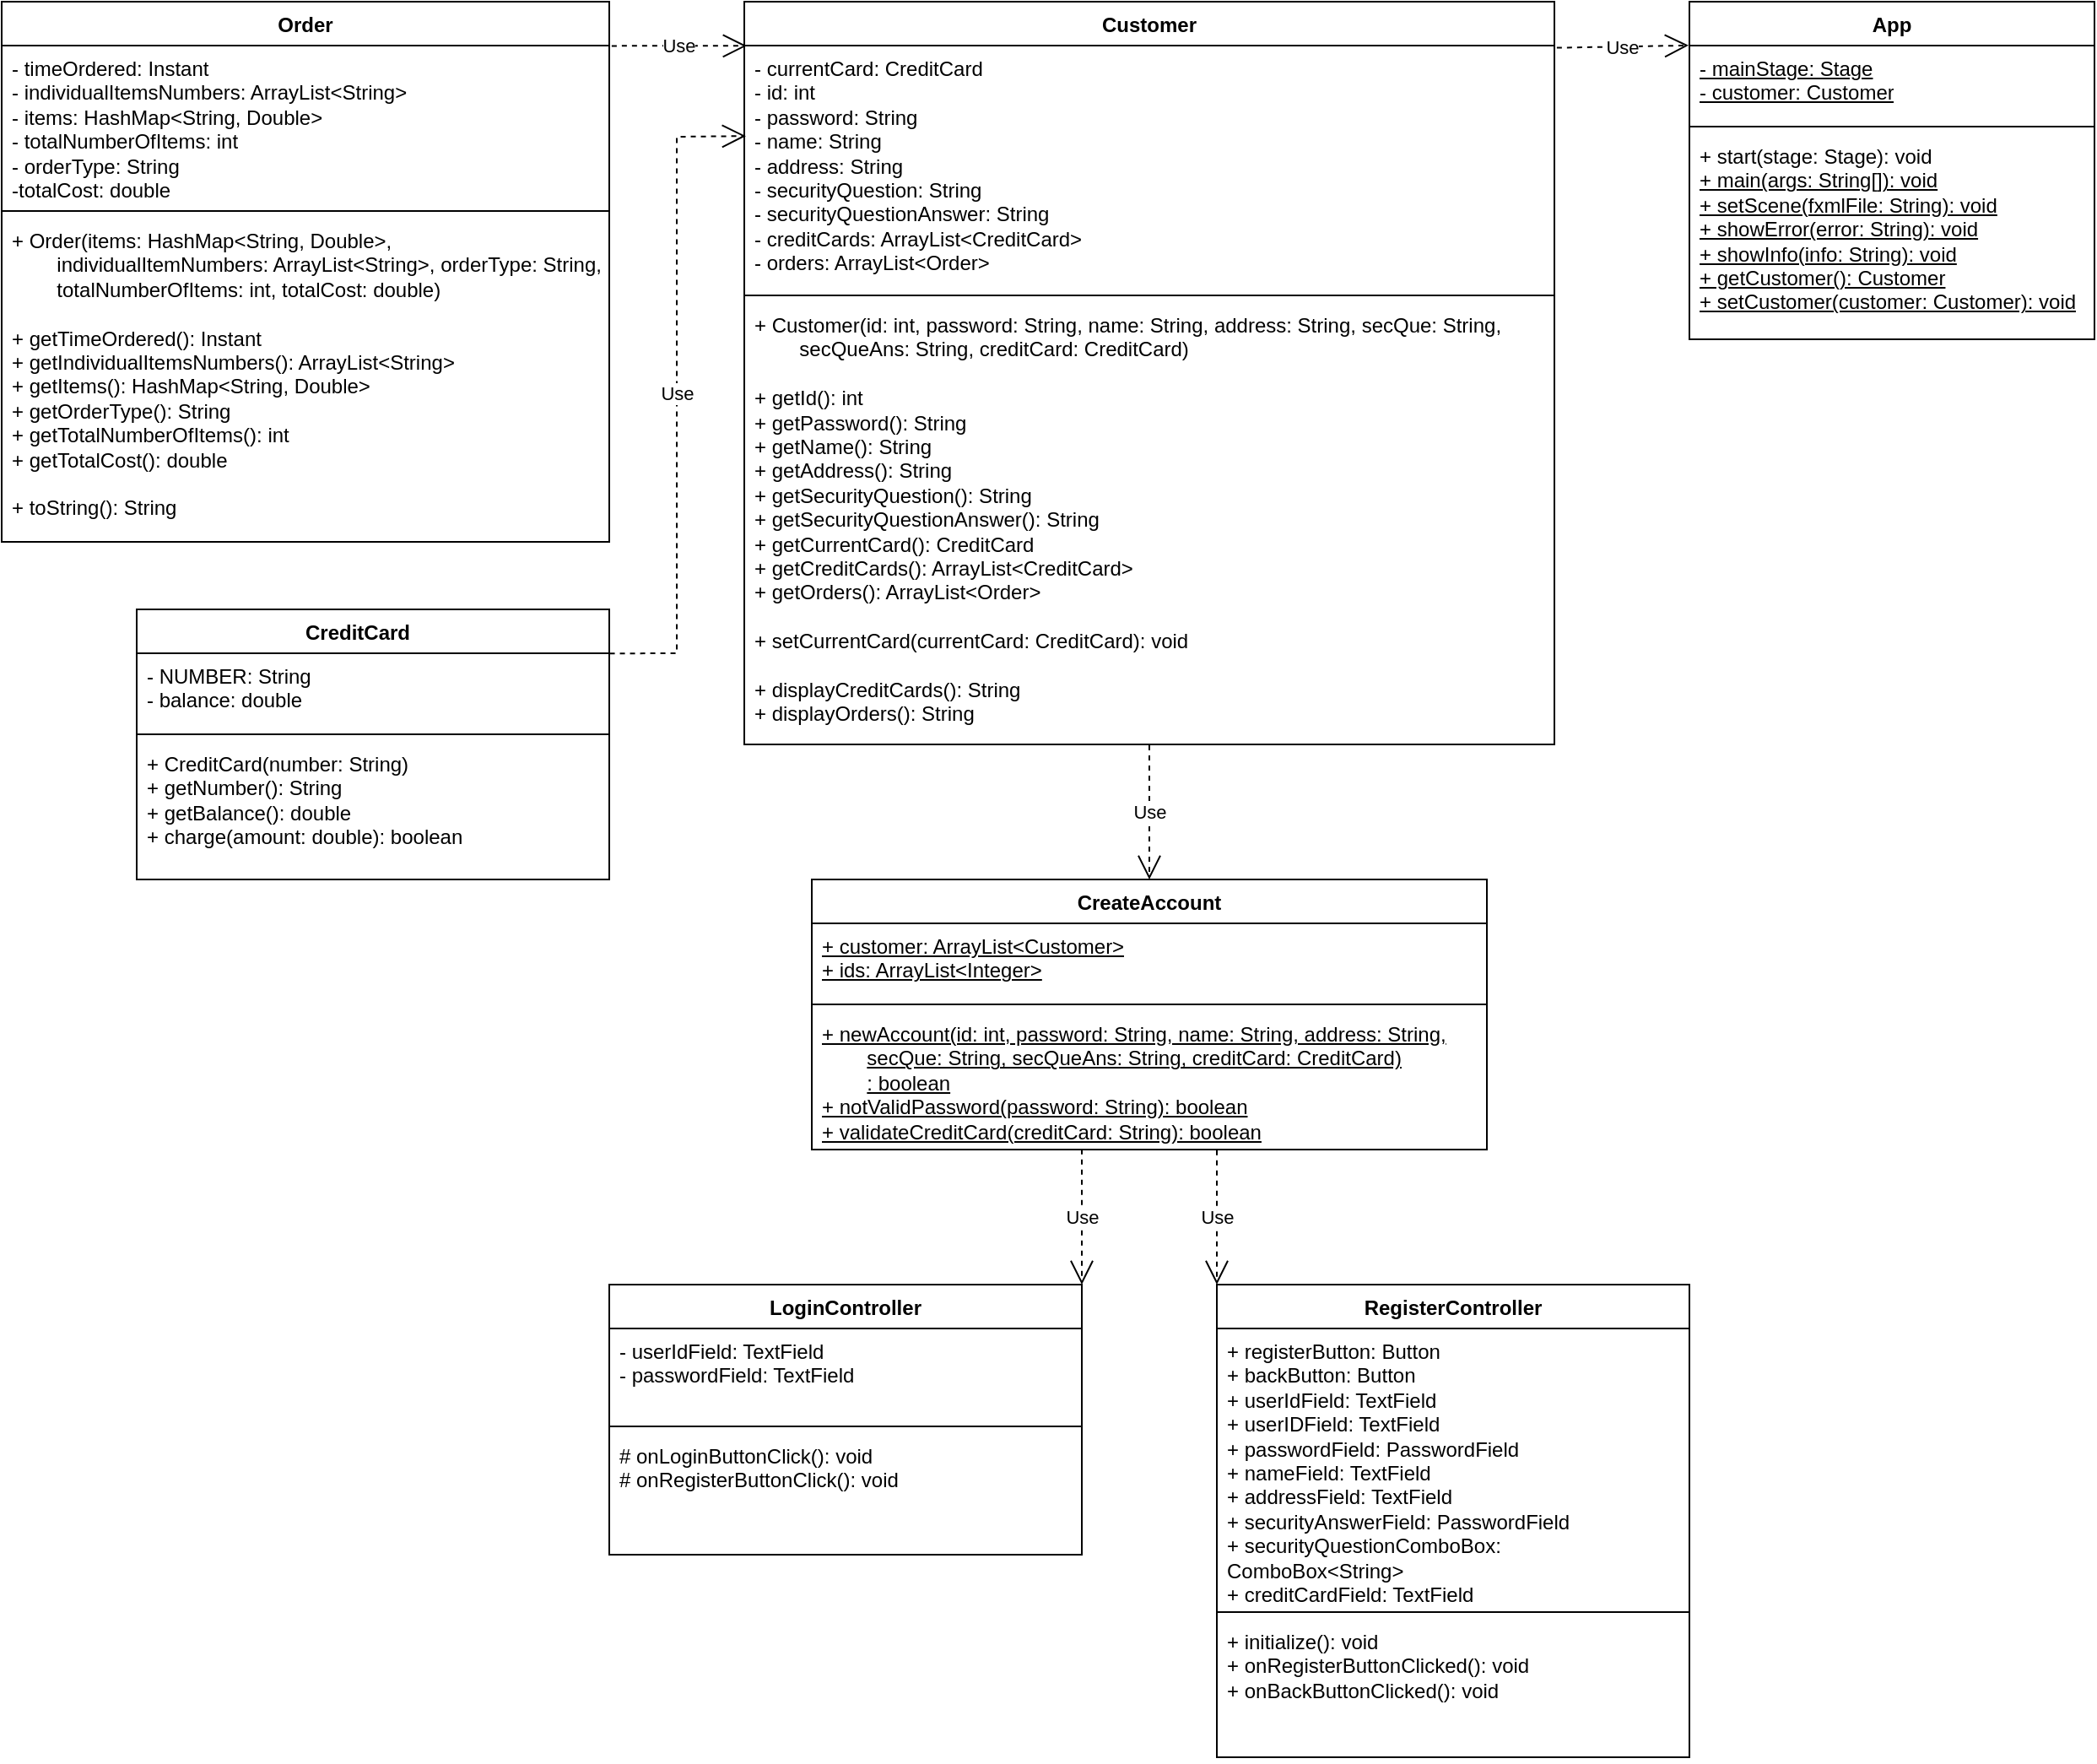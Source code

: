<mxfile version="24.7.6">
  <diagram name="Page-1" id="fTPm5DQP8wG06u_MqmHy">
    <mxGraphModel dx="2305" dy="542" grid="1" gridSize="10" guides="1" tooltips="1" connect="1" arrows="1" fold="1" page="0" pageScale="1" pageWidth="827" pageHeight="1169" math="0" shadow="0">
      <root>
        <mxCell id="0" />
        <mxCell id="1" parent="0" />
        <mxCell id="paJCLaprDeNDW_XptjoM-1" value="App" style="swimlane;fontStyle=1;align=center;verticalAlign=top;childLayout=stackLayout;horizontal=1;startSize=26;horizontalStack=0;resizeParent=1;resizeParentMax=0;resizeLast=0;collapsible=1;marginBottom=0;whiteSpace=wrap;html=1;" vertex="1" parent="1">
          <mxGeometry x="200" y="600" width="240" height="200" as="geometry" />
        </mxCell>
        <mxCell id="paJCLaprDeNDW_XptjoM-2" value="&lt;div&gt;&lt;u&gt;- mainStage: Stage&lt;/u&gt;&lt;/div&gt;&lt;div&gt;&lt;u&gt;- customer: Customer&lt;br&gt;&lt;/u&gt;&lt;/div&gt;" style="text;strokeColor=none;fillColor=none;align=left;verticalAlign=top;spacingLeft=4;spacingRight=4;overflow=hidden;rotatable=0;points=[[0,0.5],[1,0.5]];portConstraint=eastwest;whiteSpace=wrap;html=1;" vertex="1" parent="paJCLaprDeNDW_XptjoM-1">
          <mxGeometry y="26" width="240" height="44" as="geometry" />
        </mxCell>
        <mxCell id="paJCLaprDeNDW_XptjoM-3" value="" style="line;strokeWidth=1;fillColor=none;align=left;verticalAlign=middle;spacingTop=-1;spacingLeft=3;spacingRight=3;rotatable=0;labelPosition=right;points=[];portConstraint=eastwest;strokeColor=inherit;" vertex="1" parent="paJCLaprDeNDW_XptjoM-1">
          <mxGeometry y="70" width="240" height="8" as="geometry" />
        </mxCell>
        <mxCell id="paJCLaprDeNDW_XptjoM-4" value="&lt;div&gt;+ start(stage: Stage): void&lt;/div&gt;&lt;div&gt;&lt;u&gt;+ main(args: String[]): void&lt;/u&gt;&lt;/div&gt;&lt;div&gt;&lt;u&gt;+ setScene(fxmlFile: String): void&lt;br&gt;&lt;/u&gt;&lt;/div&gt;&lt;div&gt;&lt;u&gt;+ showError(error: String): void&lt;/u&gt;&lt;/div&gt;&lt;div&gt;&lt;u&gt;+ showInfo(info: String): void&lt;/u&gt;&lt;/div&gt;&lt;div&gt;&lt;u&gt;+ getCustomer(): Customer&lt;/u&gt;&lt;/div&gt;&lt;div&gt;&lt;u&gt;+ setCustomer(customer: Customer): void&lt;/u&gt;&lt;br&gt;&lt;/div&gt;" style="text;strokeColor=none;fillColor=none;align=left;verticalAlign=top;spacingLeft=4;spacingRight=4;overflow=hidden;rotatable=0;points=[[0,0.5],[1,0.5]];portConstraint=eastwest;whiteSpace=wrap;html=1;" vertex="1" parent="paJCLaprDeNDW_XptjoM-1">
          <mxGeometry y="78" width="240" height="122" as="geometry" />
        </mxCell>
        <mxCell id="paJCLaprDeNDW_XptjoM-5" value="CreateAccount" style="swimlane;fontStyle=1;align=center;verticalAlign=top;childLayout=stackLayout;horizontal=1;startSize=26;horizontalStack=0;resizeParent=1;resizeParentMax=0;resizeLast=0;collapsible=1;marginBottom=0;whiteSpace=wrap;html=1;" vertex="1" parent="1">
          <mxGeometry x="-320" y="1120" width="400" height="160" as="geometry" />
        </mxCell>
        <mxCell id="paJCLaprDeNDW_XptjoM-6" value="&lt;div&gt;&lt;u&gt;+ customer: ArrayList&amp;lt;Customer&amp;gt;&lt;/u&gt;&lt;/div&gt;&lt;div&gt;&lt;u&gt;+ ids: ArrayList&amp;lt;Integer&amp;gt;&lt;br&gt;&lt;/u&gt;&lt;/div&gt;" style="text;strokeColor=none;fillColor=none;align=left;verticalAlign=top;spacingLeft=4;spacingRight=4;overflow=hidden;rotatable=0;points=[[0,0.5],[1,0.5]];portConstraint=eastwest;whiteSpace=wrap;html=1;" vertex="1" parent="paJCLaprDeNDW_XptjoM-5">
          <mxGeometry y="26" width="400" height="44" as="geometry" />
        </mxCell>
        <mxCell id="paJCLaprDeNDW_XptjoM-7" value="" style="line;strokeWidth=1;fillColor=none;align=left;verticalAlign=middle;spacingTop=-1;spacingLeft=3;spacingRight=3;rotatable=0;labelPosition=right;points=[];portConstraint=eastwest;strokeColor=inherit;" vertex="1" parent="paJCLaprDeNDW_XptjoM-5">
          <mxGeometry y="70" width="400" height="8" as="geometry" />
        </mxCell>
        <mxCell id="paJCLaprDeNDW_XptjoM-8" value="&lt;div&gt;&lt;u&gt;+ newAccount(id: int, password: String, name: String, address: String, &lt;/u&gt;&lt;span style=&quot;white-space: pre;&quot;&gt;&#x9;&lt;/span&gt;&lt;u&gt;secQue: String, secQueAns: String, creditCard: CreditCard)&lt;/u&gt;&lt;/div&gt;&lt;div&gt;&lt;span style=&quot;white-space: pre;&quot;&gt;&#x9;&lt;/span&gt;&lt;u&gt;: boolean&lt;/u&gt;&lt;/div&gt;&lt;div&gt;&lt;u&gt;+ notValidPassword(password: String): boolean&lt;/u&gt;&lt;/div&gt;&lt;div&gt;&lt;u&gt;+ validateCreditCard(creditCard: String): boolean&lt;br&gt;&lt;/u&gt;&lt;/div&gt;" style="text;strokeColor=none;fillColor=none;align=left;verticalAlign=top;spacingLeft=4;spacingRight=4;overflow=hidden;rotatable=0;points=[[0,0.5],[1,0.5]];portConstraint=eastwest;whiteSpace=wrap;html=1;" vertex="1" parent="paJCLaprDeNDW_XptjoM-5">
          <mxGeometry y="78" width="400" height="82" as="geometry" />
        </mxCell>
        <mxCell id="paJCLaprDeNDW_XptjoM-17" value="CreditCard&lt;span style=&quot;white-space: pre;&quot;&gt;&#x9;&lt;/span&gt;" style="swimlane;fontStyle=1;align=center;verticalAlign=top;childLayout=stackLayout;horizontal=1;startSize=26;horizontalStack=0;resizeParent=1;resizeParentMax=0;resizeLast=0;collapsible=1;marginBottom=0;whiteSpace=wrap;html=1;" vertex="1" parent="1">
          <mxGeometry x="-720" y="960" width="280" height="160" as="geometry" />
        </mxCell>
        <mxCell id="paJCLaprDeNDW_XptjoM-18" value="&lt;div&gt;- NUMBER: String&lt;/div&gt;&lt;div&gt;- balance: double&lt;br&gt;&lt;/div&gt;" style="text;strokeColor=none;fillColor=none;align=left;verticalAlign=top;spacingLeft=4;spacingRight=4;overflow=hidden;rotatable=0;points=[[0,0.5],[1,0.5]];portConstraint=eastwest;whiteSpace=wrap;html=1;" vertex="1" parent="paJCLaprDeNDW_XptjoM-17">
          <mxGeometry y="26" width="280" height="44" as="geometry" />
        </mxCell>
        <mxCell id="paJCLaprDeNDW_XptjoM-19" value="" style="line;strokeWidth=1;fillColor=none;align=left;verticalAlign=middle;spacingTop=-1;spacingLeft=3;spacingRight=3;rotatable=0;labelPosition=right;points=[];portConstraint=eastwest;strokeColor=inherit;" vertex="1" parent="paJCLaprDeNDW_XptjoM-17">
          <mxGeometry y="70" width="280" height="8" as="geometry" />
        </mxCell>
        <mxCell id="paJCLaprDeNDW_XptjoM-20" value="&lt;div&gt;+ CreditCard(number: String)&lt;/div&gt;&lt;div&gt;+ getNumber(): String&lt;/div&gt;&lt;div&gt;+ getBalance(): double&lt;/div&gt;&lt;div&gt;+ charge(amount: double): boolean&lt;br&gt;&lt;/div&gt;" style="text;strokeColor=none;fillColor=none;align=left;verticalAlign=top;spacingLeft=4;spacingRight=4;overflow=hidden;rotatable=0;points=[[0,0.5],[1,0.5]];portConstraint=eastwest;whiteSpace=wrap;html=1;" vertex="1" parent="paJCLaprDeNDW_XptjoM-17">
          <mxGeometry y="78" width="280" height="82" as="geometry" />
        </mxCell>
        <mxCell id="paJCLaprDeNDW_XptjoM-21" value="Customer" style="swimlane;fontStyle=1;align=center;verticalAlign=top;childLayout=stackLayout;horizontal=1;startSize=26;horizontalStack=0;resizeParent=1;resizeParentMax=0;resizeLast=0;collapsible=1;marginBottom=0;whiteSpace=wrap;html=1;" vertex="1" parent="1">
          <mxGeometry x="-360" y="600" width="480" height="440" as="geometry" />
        </mxCell>
        <mxCell id="paJCLaprDeNDW_XptjoM-22" value="&lt;div&gt;- currentCard: CreditCard&lt;/div&gt;&lt;div&gt;- id: int&lt;/div&gt;&lt;div&gt;- password: String&lt;/div&gt;&lt;div&gt;- name: String&lt;/div&gt;&lt;div&gt;- address: String&lt;/div&gt;&lt;div&gt;- securityQuestion: String&lt;br&gt;&lt;/div&gt;&lt;div&gt;- securityQuestionAnswer: String&lt;/div&gt;&lt;div&gt;- creditCards: ArrayList&amp;lt;CreditCard&amp;gt;&lt;/div&gt;&lt;div&gt;- orders: ArrayList&amp;lt;Order&amp;gt;&lt;br&gt;&lt;/div&gt;" style="text;strokeColor=none;fillColor=none;align=left;verticalAlign=top;spacingLeft=4;spacingRight=4;overflow=hidden;rotatable=0;points=[[0,0.5],[1,0.5]];portConstraint=eastwest;whiteSpace=wrap;html=1;" vertex="1" parent="paJCLaprDeNDW_XptjoM-21">
          <mxGeometry y="26" width="480" height="144" as="geometry" />
        </mxCell>
        <mxCell id="paJCLaprDeNDW_XptjoM-23" value="" style="line;strokeWidth=1;fillColor=none;align=left;verticalAlign=middle;spacingTop=-1;spacingLeft=3;spacingRight=3;rotatable=0;labelPosition=right;points=[];portConstraint=eastwest;strokeColor=inherit;" vertex="1" parent="paJCLaprDeNDW_XptjoM-21">
          <mxGeometry y="170" width="480" height="8" as="geometry" />
        </mxCell>
        <mxCell id="paJCLaprDeNDW_XptjoM-24" value="&lt;div&gt;+ Customer(id: int, password: String, name: String, address: String, secQue: String, &lt;span style=&quot;white-space: pre;&quot;&gt;&#x9;&lt;/span&gt;secQueAns: String, creditCard: CreditCard)&lt;/div&gt;&lt;div&gt;&lt;br&gt;&lt;/div&gt;&lt;div&gt;+ getId(): int&lt;/div&gt;&lt;div&gt;+ getPassword(): String&lt;/div&gt;&lt;div&gt;+ getName(): String&lt;/div&gt;&lt;div&gt;+ getAddress(): String&lt;/div&gt;&lt;div&gt;+ getSecurityQuestion(): String&lt;/div&gt;&lt;div&gt;+ getSecurityQuestionAnswer(): String&lt;/div&gt;&lt;div&gt;+ getCurrentCard(): CreditCard&lt;/div&gt;&lt;div&gt;+ getCreditCards(): ArrayList&amp;lt;CreditCard&amp;gt;&lt;/div&gt;&lt;div&gt;+ getOrders(): ArrayList&amp;lt;Order&amp;gt;&lt;/div&gt;&lt;div&gt;&lt;br&gt;&lt;/div&gt;&lt;div&gt;+ setCurrentCard(currentCard: CreditCard): void&lt;/div&gt;&lt;div&gt;&lt;br&gt;&lt;/div&gt;&lt;div&gt;+ displayCreditCards(): String&lt;/div&gt;&lt;div&gt;+ displayOrders(): String&lt;br&gt;&lt;/div&gt;" style="text;strokeColor=none;fillColor=none;align=left;verticalAlign=top;spacingLeft=4;spacingRight=4;overflow=hidden;rotatable=0;points=[[0,0.5],[1,0.5]];portConstraint=eastwest;whiteSpace=wrap;html=1;" vertex="1" parent="paJCLaprDeNDW_XptjoM-21">
          <mxGeometry y="178" width="480" height="262" as="geometry" />
        </mxCell>
        <mxCell id="paJCLaprDeNDW_XptjoM-26" value="Use" style="endArrow=open;endSize=12;dashed=1;html=1;rounded=0;exitX=0.5;exitY=1.002;exitDx=0;exitDy=0;exitPerimeter=0;entryX=0.5;entryY=0;entryDx=0;entryDy=0;" edge="1" parent="1" source="paJCLaprDeNDW_XptjoM-24" target="paJCLaprDeNDW_XptjoM-5">
          <mxGeometry width="160" relative="1" as="geometry">
            <mxPoint x="-90" y="940" as="sourcePoint" />
            <mxPoint x="70" y="940" as="targetPoint" />
          </mxGeometry>
        </mxCell>
        <mxCell id="paJCLaprDeNDW_XptjoM-27" value="Use" style="endArrow=open;endSize=12;dashed=1;html=1;rounded=0;exitX=1.003;exitY=0.009;exitDx=0;exitDy=0;exitPerimeter=0;entryX=-0.002;entryY=-0.002;entryDx=0;entryDy=0;entryPerimeter=0;" edge="1" parent="1" source="paJCLaprDeNDW_XptjoM-22" target="paJCLaprDeNDW_XptjoM-2">
          <mxGeometry width="160" relative="1" as="geometry">
            <mxPoint x="-30" y="710" as="sourcePoint" />
            <mxPoint x="130" y="710" as="targetPoint" />
          </mxGeometry>
        </mxCell>
        <mxCell id="paJCLaprDeNDW_XptjoM-28" value="LoginController" style="swimlane;fontStyle=1;align=center;verticalAlign=top;childLayout=stackLayout;horizontal=1;startSize=26;horizontalStack=0;resizeParent=1;resizeParentMax=0;resizeLast=0;collapsible=1;marginBottom=0;whiteSpace=wrap;html=1;" vertex="1" parent="1">
          <mxGeometry x="-440" y="1360" width="280" height="160" as="geometry" />
        </mxCell>
        <mxCell id="paJCLaprDeNDW_XptjoM-29" value="&lt;div&gt;- userIdField: TextField&lt;/div&gt;&lt;div&gt;- passwordField: TextField&lt;br&gt;&lt;/div&gt;" style="text;strokeColor=none;fillColor=none;align=left;verticalAlign=top;spacingLeft=4;spacingRight=4;overflow=hidden;rotatable=0;points=[[0,0.5],[1,0.5]];portConstraint=eastwest;whiteSpace=wrap;html=1;" vertex="1" parent="paJCLaprDeNDW_XptjoM-28">
          <mxGeometry y="26" width="280" height="54" as="geometry" />
        </mxCell>
        <mxCell id="paJCLaprDeNDW_XptjoM-30" value="" style="line;strokeWidth=1;fillColor=none;align=left;verticalAlign=middle;spacingTop=-1;spacingLeft=3;spacingRight=3;rotatable=0;labelPosition=right;points=[];portConstraint=eastwest;strokeColor=inherit;" vertex="1" parent="paJCLaprDeNDW_XptjoM-28">
          <mxGeometry y="80" width="280" height="8" as="geometry" />
        </mxCell>
        <mxCell id="paJCLaprDeNDW_XptjoM-31" value="&lt;div&gt;# onLoginButtonClick(): void&lt;/div&gt;&lt;div&gt;# onRegisterButtonClick(): void&lt;br&gt;&lt;/div&gt;" style="text;strokeColor=none;fillColor=none;align=left;verticalAlign=top;spacingLeft=4;spacingRight=4;overflow=hidden;rotatable=0;points=[[0,0.5],[1,0.5]];portConstraint=eastwest;whiteSpace=wrap;html=1;" vertex="1" parent="paJCLaprDeNDW_XptjoM-28">
          <mxGeometry y="88" width="280" height="72" as="geometry" />
        </mxCell>
        <mxCell id="paJCLaprDeNDW_XptjoM-32" value="Order" style="swimlane;fontStyle=1;align=center;verticalAlign=top;childLayout=stackLayout;horizontal=1;startSize=26;horizontalStack=0;resizeParent=1;resizeParentMax=0;resizeLast=0;collapsible=1;marginBottom=0;whiteSpace=wrap;html=1;" vertex="1" parent="1">
          <mxGeometry x="-800" y="600" width="360" height="320" as="geometry" />
        </mxCell>
        <mxCell id="paJCLaprDeNDW_XptjoM-33" value="&lt;div&gt;- timeOrdered: Instant&lt;/div&gt;&lt;div&gt;- individualItemsNumbers: ArrayList&amp;lt;String&amp;gt;&lt;/div&gt;&lt;div&gt;- items: HashMap&amp;lt;String, Double&amp;gt;&lt;/div&gt;&lt;div&gt;- totalNumberOfItems: int&lt;/div&gt;&lt;div&gt;- orderType: String&lt;/div&gt;&lt;div&gt;-totalCost: double&lt;br&gt;&lt;/div&gt;" style="text;strokeColor=none;fillColor=none;align=left;verticalAlign=top;spacingLeft=4;spacingRight=4;overflow=hidden;rotatable=0;points=[[0,0.5],[1,0.5]];portConstraint=eastwest;whiteSpace=wrap;html=1;" vertex="1" parent="paJCLaprDeNDW_XptjoM-32">
          <mxGeometry y="26" width="360" height="94" as="geometry" />
        </mxCell>
        <mxCell id="paJCLaprDeNDW_XptjoM-34" value="" style="line;strokeWidth=1;fillColor=none;align=left;verticalAlign=middle;spacingTop=-1;spacingLeft=3;spacingRight=3;rotatable=0;labelPosition=right;points=[];portConstraint=eastwest;strokeColor=inherit;" vertex="1" parent="paJCLaprDeNDW_XptjoM-32">
          <mxGeometry y="120" width="360" height="8" as="geometry" />
        </mxCell>
        <mxCell id="paJCLaprDeNDW_XptjoM-35" value="&lt;div&gt;+ Order(items: HashMap&amp;lt;String, Double&amp;gt;, &lt;span style=&quot;white-space: pre;&quot;&gt;&#x9;&lt;/span&gt;individualItemNumbers: ArrayList&amp;lt;String&amp;gt;, orderType: String, &lt;span style=&quot;white-space: pre;&quot;&gt;&#x9;&lt;/span&gt;totalNumberOfItems: int, totalCost: double)&lt;/div&gt;&lt;div&gt;&lt;br&gt;&lt;/div&gt;&lt;div&gt;+ getTimeOrdered(): Instant&lt;/div&gt;&lt;div&gt;+ getIndividualItemsNumbers(): ArrayList&amp;lt;String&amp;gt;&lt;/div&gt;&lt;div&gt;+ getItems(): HashMap&amp;lt;String, Double&amp;gt;&lt;/div&gt;&lt;div&gt;+ getOrderType(): String&lt;/div&gt;&lt;div&gt;+ getTotalNumberOfItems(): int&lt;/div&gt;&lt;div&gt;+ getTotalCost(): double&lt;/div&gt;&lt;div&gt;&lt;br&gt;&lt;/div&gt;&lt;div&gt;+ toString(): String&lt;br&gt;&lt;/div&gt;" style="text;strokeColor=none;fillColor=none;align=left;verticalAlign=top;spacingLeft=4;spacingRight=4;overflow=hidden;rotatable=0;points=[[0,0.5],[1,0.5]];portConstraint=eastwest;whiteSpace=wrap;html=1;" vertex="1" parent="paJCLaprDeNDW_XptjoM-32">
          <mxGeometry y="128" width="360" height="192" as="geometry" />
        </mxCell>
        <mxCell id="paJCLaprDeNDW_XptjoM-36" value="Use" style="endArrow=open;endSize=12;dashed=1;html=1;rounded=0;exitX=1.004;exitY=0.002;exitDx=0;exitDy=0;exitPerimeter=0;entryX=0.003;entryY=0.001;entryDx=0;entryDy=0;entryPerimeter=0;" edge="1" parent="1" source="paJCLaprDeNDW_XptjoM-33" target="paJCLaprDeNDW_XptjoM-22">
          <mxGeometry width="160" relative="1" as="geometry">
            <mxPoint x="-420" y="780" as="sourcePoint" />
            <mxPoint x="-260" y="780" as="targetPoint" />
          </mxGeometry>
        </mxCell>
        <mxCell id="paJCLaprDeNDW_XptjoM-37" value="Use" style="endArrow=open;endSize=12;dashed=1;html=1;rounded=0;exitX=1.001;exitY=0.003;exitDx=0;exitDy=0;exitPerimeter=0;entryX=0.002;entryY=0.372;entryDx=0;entryDy=0;entryPerimeter=0;" edge="1" parent="1" source="paJCLaprDeNDW_XptjoM-18" target="paJCLaprDeNDW_XptjoM-22">
          <mxGeometry width="160" relative="1" as="geometry">
            <mxPoint x="-440" y="890" as="sourcePoint" />
            <mxPoint x="-380" y="710" as="targetPoint" />
            <Array as="points">
              <mxPoint x="-400" y="986" />
              <mxPoint x="-400" y="680" />
            </Array>
          </mxGeometry>
        </mxCell>
        <mxCell id="paJCLaprDeNDW_XptjoM-38" value="RegisterController" style="swimlane;fontStyle=1;align=center;verticalAlign=top;childLayout=stackLayout;horizontal=1;startSize=26;horizontalStack=0;resizeParent=1;resizeParentMax=0;resizeLast=0;collapsible=1;marginBottom=0;whiteSpace=wrap;html=1;" vertex="1" parent="1">
          <mxGeometry x="-80" y="1360" width="280" height="280" as="geometry" />
        </mxCell>
        <mxCell id="paJCLaprDeNDW_XptjoM-39" value="&lt;div&gt;&lt;div&gt;+ registerButton: Button&lt;/div&gt;&lt;/div&gt;&lt;div&gt;+ backButton: Button&lt;/div&gt;&lt;div&gt;+ userIdField: TextField&lt;br&gt;&lt;/div&gt;&lt;div&gt;+ userIDField: TextField&lt;/div&gt;&lt;div&gt;+ passwordField: PasswordField&lt;/div&gt;&lt;div&gt;+ nameField: TextField&lt;/div&gt;&lt;div&gt;+ addressField: TextField&lt;/div&gt;&lt;div&gt;+ securityAnswerField: PasswordField&lt;/div&gt;&lt;div&gt;+ securityQuestionComboBox: ComboBox&amp;lt;String&amp;gt;&lt;/div&gt;&lt;div&gt;+ creditCardField: TextField&lt;/div&gt;&lt;div&gt;- securityQuestion: String&lt;br&gt;&lt;/div&gt;" style="text;strokeColor=none;fillColor=none;align=left;verticalAlign=top;spacingLeft=4;spacingRight=4;overflow=hidden;rotatable=0;points=[[0,0.5],[1,0.5]];portConstraint=eastwest;whiteSpace=wrap;html=1;" vertex="1" parent="paJCLaprDeNDW_XptjoM-38">
          <mxGeometry y="26" width="280" height="164" as="geometry" />
        </mxCell>
        <mxCell id="paJCLaprDeNDW_XptjoM-40" value="" style="line;strokeWidth=1;fillColor=none;align=left;verticalAlign=middle;spacingTop=-1;spacingLeft=3;spacingRight=3;rotatable=0;labelPosition=right;points=[];portConstraint=eastwest;strokeColor=inherit;" vertex="1" parent="paJCLaprDeNDW_XptjoM-38">
          <mxGeometry y="190" width="280" height="8" as="geometry" />
        </mxCell>
        <mxCell id="paJCLaprDeNDW_XptjoM-41" value="&lt;div&gt;+ initialize(): void&lt;/div&gt;&lt;div&gt;+ onRegisterButtonClicked(): void&lt;/div&gt;&lt;div&gt;+ onBackButtonClicked(): void&lt;br&gt;&lt;/div&gt;" style="text;strokeColor=none;fillColor=none;align=left;verticalAlign=top;spacingLeft=4;spacingRight=4;overflow=hidden;rotatable=0;points=[[0,0.5],[1,0.5]];portConstraint=eastwest;whiteSpace=wrap;html=1;" vertex="1" parent="paJCLaprDeNDW_XptjoM-38">
          <mxGeometry y="198" width="280" height="82" as="geometry" />
        </mxCell>
        <mxCell id="paJCLaprDeNDW_XptjoM-47" value="Use" style="endArrow=open;endSize=12;dashed=1;html=1;rounded=0;exitX=0.4;exitY=0.998;exitDx=0;exitDy=0;exitPerimeter=0;entryX=1;entryY=0;entryDx=0;entryDy=0;" edge="1" parent="1" source="paJCLaprDeNDW_XptjoM-8" target="paJCLaprDeNDW_XptjoM-28">
          <mxGeometry width="160" relative="1" as="geometry">
            <mxPoint x="-200" y="1300" as="sourcePoint" />
            <mxPoint x="-40" y="1300" as="targetPoint" />
          </mxGeometry>
        </mxCell>
        <mxCell id="paJCLaprDeNDW_XptjoM-48" value="Use" style="endArrow=open;endSize=12;dashed=1;html=1;rounded=0;exitX=0.6;exitY=1.004;exitDx=0;exitDy=0;exitPerimeter=0;entryX=0;entryY=0;entryDx=0;entryDy=0;" edge="1" parent="1" source="paJCLaprDeNDW_XptjoM-8" target="paJCLaprDeNDW_XptjoM-38">
          <mxGeometry width="160" relative="1" as="geometry">
            <mxPoint x="-200" y="1300" as="sourcePoint" />
            <mxPoint x="-40" y="1300" as="targetPoint" />
          </mxGeometry>
        </mxCell>
      </root>
    </mxGraphModel>
  </diagram>
</mxfile>
